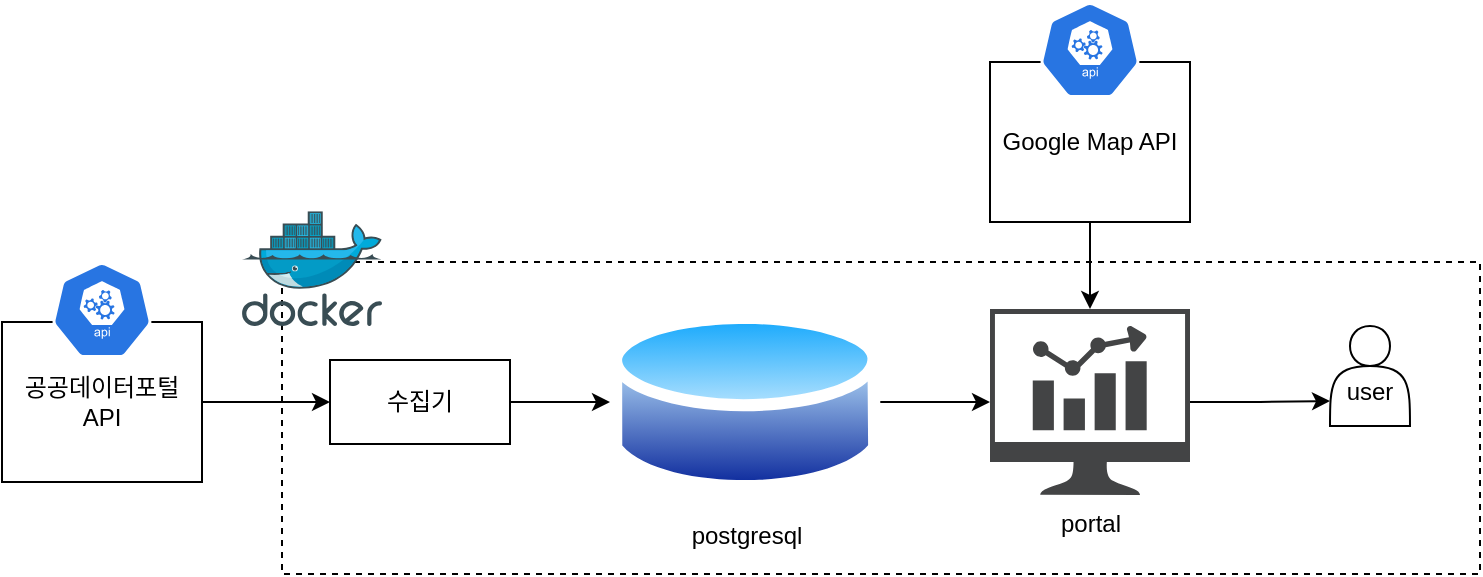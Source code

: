 <mxfile version="15.2.7" type="device"><diagram id="KZUlHXLVlTVyOKz20amh" name="페이지-1"><mxGraphModel dx="1086" dy="806" grid="1" gridSize="10" guides="1" tooltips="1" connect="1" arrows="1" fold="1" page="1" pageScale="1" pageWidth="827" pageHeight="1169" math="0" shadow="0"><root><mxCell id="0"/><mxCell id="1" parent="0"/><mxCell id="ZN7bnoD0HKfhcKwf8fVM-2" value="" style="rounded=0;whiteSpace=wrap;html=1;dashed=1;" vertex="1" parent="1"><mxGeometry x="190" y="350" width="599" height="156" as="geometry"/></mxCell><mxCell id="Fzb1ozXtNAB74bIY3wNs-12" style="edgeStyle=orthogonalEdgeStyle;rounded=0;orthogonalLoop=1;jettySize=auto;html=1;exitX=1;exitY=0.5;exitDx=0;exitDy=0;" parent="1" source="Fzb1ozXtNAB74bIY3wNs-1" target="Fzb1ozXtNAB74bIY3wNs-7" edge="1"><mxGeometry relative="1" as="geometry"/></mxCell><mxCell id="Fzb1ozXtNAB74bIY3wNs-1" value="postgresql" style="aspect=fixed;perimeter=ellipsePerimeter;html=1;align=center;shadow=0;dashed=0;spacingTop=3;image;image=img/lib/active_directory/database.svg;" parent="1" vertex="1"><mxGeometry x="354" y="370" width="135.14" height="100" as="geometry"/></mxCell><mxCell id="Fzb1ozXtNAB74bIY3wNs-10" style="edgeStyle=orthogonalEdgeStyle;rounded=0;orthogonalLoop=1;jettySize=auto;html=1;exitX=1;exitY=0.5;exitDx=0;exitDy=0;entryX=0;entryY=0.5;entryDx=0;entryDy=0;" parent="1" source="Fzb1ozXtNAB74bIY3wNs-3" target="Fzb1ozXtNAB74bIY3wNs-4" edge="1"><mxGeometry relative="1" as="geometry"/></mxCell><mxCell id="Fzb1ozXtNAB74bIY3wNs-3" value="공공데이터포털&lt;br&gt;API" style="rounded=0;whiteSpace=wrap;html=1;" parent="1" vertex="1"><mxGeometry x="50" y="380" width="100" height="80" as="geometry"/></mxCell><mxCell id="Fzb1ozXtNAB74bIY3wNs-2" value="" style="sketch=0;html=1;dashed=0;whitespace=wrap;fillColor=#2875E2;strokeColor=#ffffff;points=[[0.005,0.63,0],[0.1,0.2,0],[0.9,0.2,0],[0.5,0,0],[0.995,0.63,0],[0.72,0.99,0],[0.5,1,0],[0.28,0.99,0]];shape=mxgraph.kubernetes.icon;prIcon=api" parent="1" vertex="1"><mxGeometry x="75" y="350" width="50" height="48" as="geometry"/></mxCell><mxCell id="Fzb1ozXtNAB74bIY3wNs-11" style="edgeStyle=orthogonalEdgeStyle;rounded=0;orthogonalLoop=1;jettySize=auto;html=1;exitX=1;exitY=0.5;exitDx=0;exitDy=0;" parent="1" source="Fzb1ozXtNAB74bIY3wNs-4" target="Fzb1ozXtNAB74bIY3wNs-1" edge="1"><mxGeometry relative="1" as="geometry"/></mxCell><mxCell id="Fzb1ozXtNAB74bIY3wNs-4" value="수집기" style="rounded=0;whiteSpace=wrap;html=1;" parent="1" vertex="1"><mxGeometry x="214" y="399" width="90" height="42" as="geometry"/></mxCell><mxCell id="Fzb1ozXtNAB74bIY3wNs-14" style="edgeStyle=orthogonalEdgeStyle;rounded=0;orthogonalLoop=1;jettySize=auto;html=1;exitX=0.5;exitY=1;exitDx=0;exitDy=0;" parent="1" source="Fzb1ozXtNAB74bIY3wNs-5" target="Fzb1ozXtNAB74bIY3wNs-7" edge="1"><mxGeometry relative="1" as="geometry"/></mxCell><mxCell id="Fzb1ozXtNAB74bIY3wNs-5" value="Google Map API" style="rounded=0;whiteSpace=wrap;html=1;" parent="1" vertex="1"><mxGeometry x="544" y="250" width="100" height="80" as="geometry"/></mxCell><mxCell id="Fzb1ozXtNAB74bIY3wNs-6" value="" style="sketch=0;html=1;dashed=0;whitespace=wrap;fillColor=#2875E2;strokeColor=#ffffff;points=[[0.005,0.63,0],[0.1,0.2,0],[0.9,0.2,0],[0.5,0,0],[0.995,0.63,0],[0.72,0.99,0],[0.5,1,0],[0.28,0.99,0]];shape=mxgraph.kubernetes.icon;prIcon=api" parent="1" vertex="1"><mxGeometry x="569" y="220" width="50" height="48" as="geometry"/></mxCell><mxCell id="Fzb1ozXtNAB74bIY3wNs-13" style="edgeStyle=orthogonalEdgeStyle;rounded=0;orthogonalLoop=1;jettySize=auto;html=1;entryX=0;entryY=0.75;entryDx=0;entryDy=0;" parent="1" source="Fzb1ozXtNAB74bIY3wNs-7" target="Fzb1ozXtNAB74bIY3wNs-9" edge="1"><mxGeometry relative="1" as="geometry"/></mxCell><mxCell id="Fzb1ozXtNAB74bIY3wNs-7" value="portal" style="sketch=0;pointerEvents=1;shadow=0;dashed=0;html=1;strokeColor=none;fillColor=#434445;aspect=fixed;labelPosition=center;verticalLabelPosition=bottom;verticalAlign=top;align=center;outlineConnect=0;shape=mxgraph.vvd.nsx_dashboard;" parent="1" vertex="1"><mxGeometry x="544" y="373.5" width="100" height="93" as="geometry"/></mxCell><mxCell id="Fzb1ozXtNAB74bIY3wNs-9" value="&lt;br&gt;user" style="shape=actor;whiteSpace=wrap;html=1;" parent="1" vertex="1"><mxGeometry x="714" y="382" width="40" height="50" as="geometry"/></mxCell><mxCell id="ZN7bnoD0HKfhcKwf8fVM-1" value="" style="sketch=0;aspect=fixed;html=1;points=[];align=center;image;fontSize=12;image=img/lib/mscae/Docker.svg;" vertex="1" parent="1"><mxGeometry x="170" y="324.6" width="70" height="57.4" as="geometry"/></mxCell></root></mxGraphModel></diagram></mxfile>